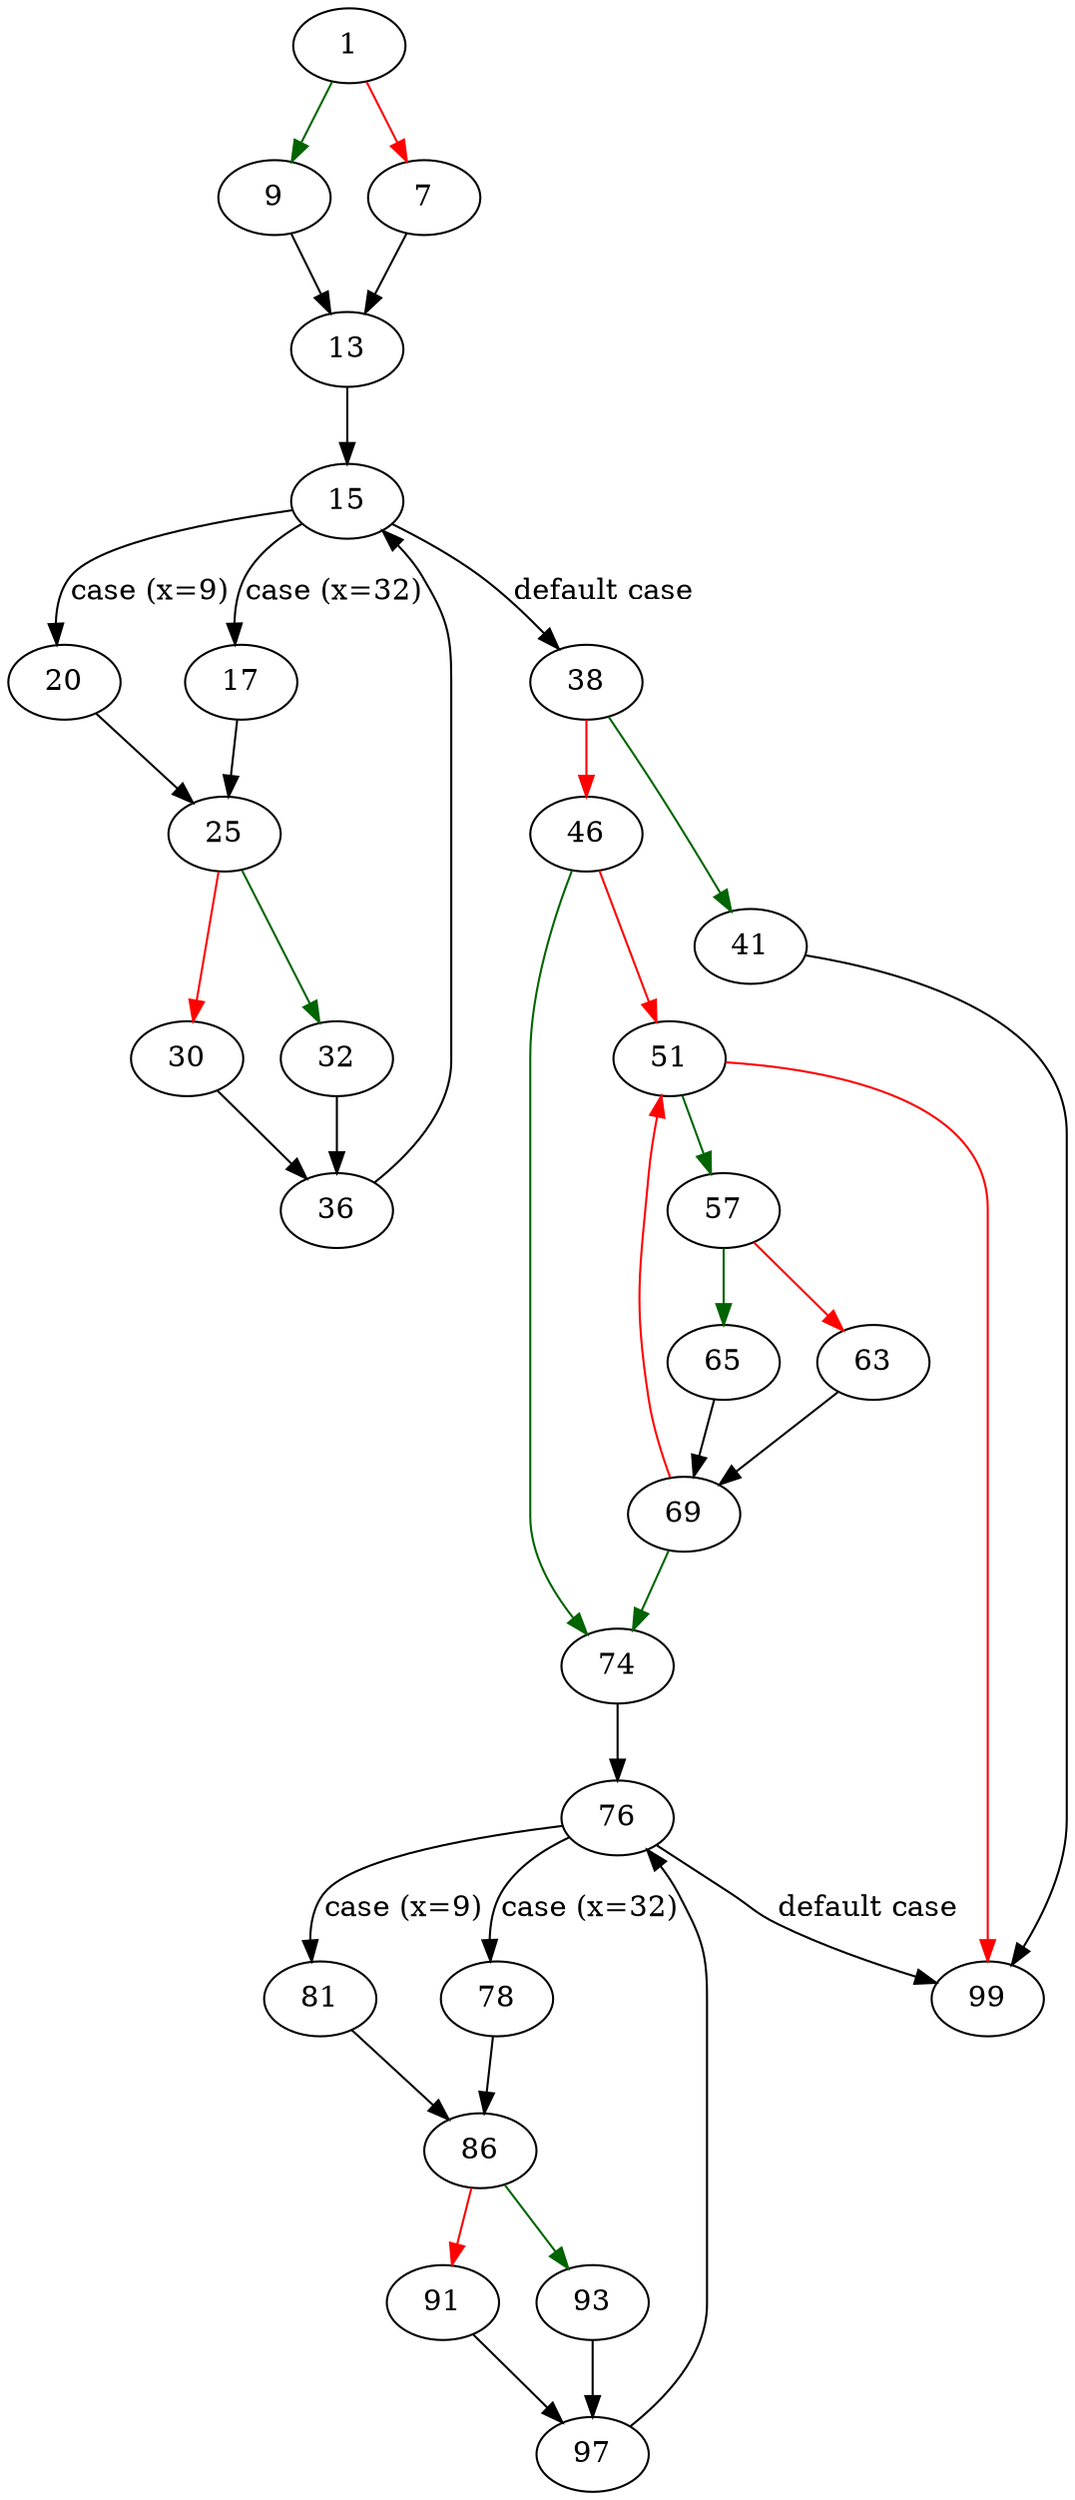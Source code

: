 strict digraph "get_prefix" {
	// Node definitions.
	1 [entry=true];
	9;
	7;
	13;
	15;
	17;
	20;
	38;
	25;
	32;
	30;
	36;
	41;
	46;
	99;
	74;
	51;
	57;
	65;
	63;
	69;
	76;
	78;
	81;
	86;
	93;
	91;
	97;

	// Edge definitions.
	1 -> 9 [
		color=darkgreen
		cond=true
	];
	1 -> 7 [
		color=red
		cond=false
	];
	9 -> 13;
	7 -> 13;
	13 -> 15;
	15 -> 17 [
		cond="case (x=32)"
		label="case (x=32)"
	];
	15 -> 20 [
		cond="case (x=9)"
		label="case (x=9)"
	];
	15 -> 38 [
		cond="default case"
		label="default case"
	];
	17 -> 25;
	20 -> 25;
	38 -> 41 [
		color=darkgreen
		cond=true
	];
	38 -> 46 [
		color=red
		cond=false
	];
	25 -> 32 [
		color=darkgreen
		cond=true
	];
	25 -> 30 [
		color=red
		cond=false
	];
	32 -> 36;
	30 -> 36;
	36 -> 15;
	41 -> 99;
	46 -> 74 [
		color=darkgreen
		cond=true
	];
	46 -> 51 [
		color=red
		cond=false
	];
	74 -> 76;
	51 -> 99 [
		color=red
		cond=false
	];
	51 -> 57 [
		color=darkgreen
		cond=true
	];
	57 -> 65 [
		color=darkgreen
		cond=true
	];
	57 -> 63 [
		color=red
		cond=false
	];
	65 -> 69;
	63 -> 69;
	69 -> 74 [
		color=darkgreen
		cond=true
	];
	69 -> 51 [
		color=red
		cond=false
	];
	76 -> 99 [
		cond="default case"
		label="default case"
	];
	76 -> 78 [
		cond="case (x=32)"
		label="case (x=32)"
	];
	76 -> 81 [
		cond="case (x=9)"
		label="case (x=9)"
	];
	78 -> 86;
	81 -> 86;
	86 -> 93 [
		color=darkgreen
		cond=true
	];
	86 -> 91 [
		color=red
		cond=false
	];
	93 -> 97;
	91 -> 97;
	97 -> 76;
}